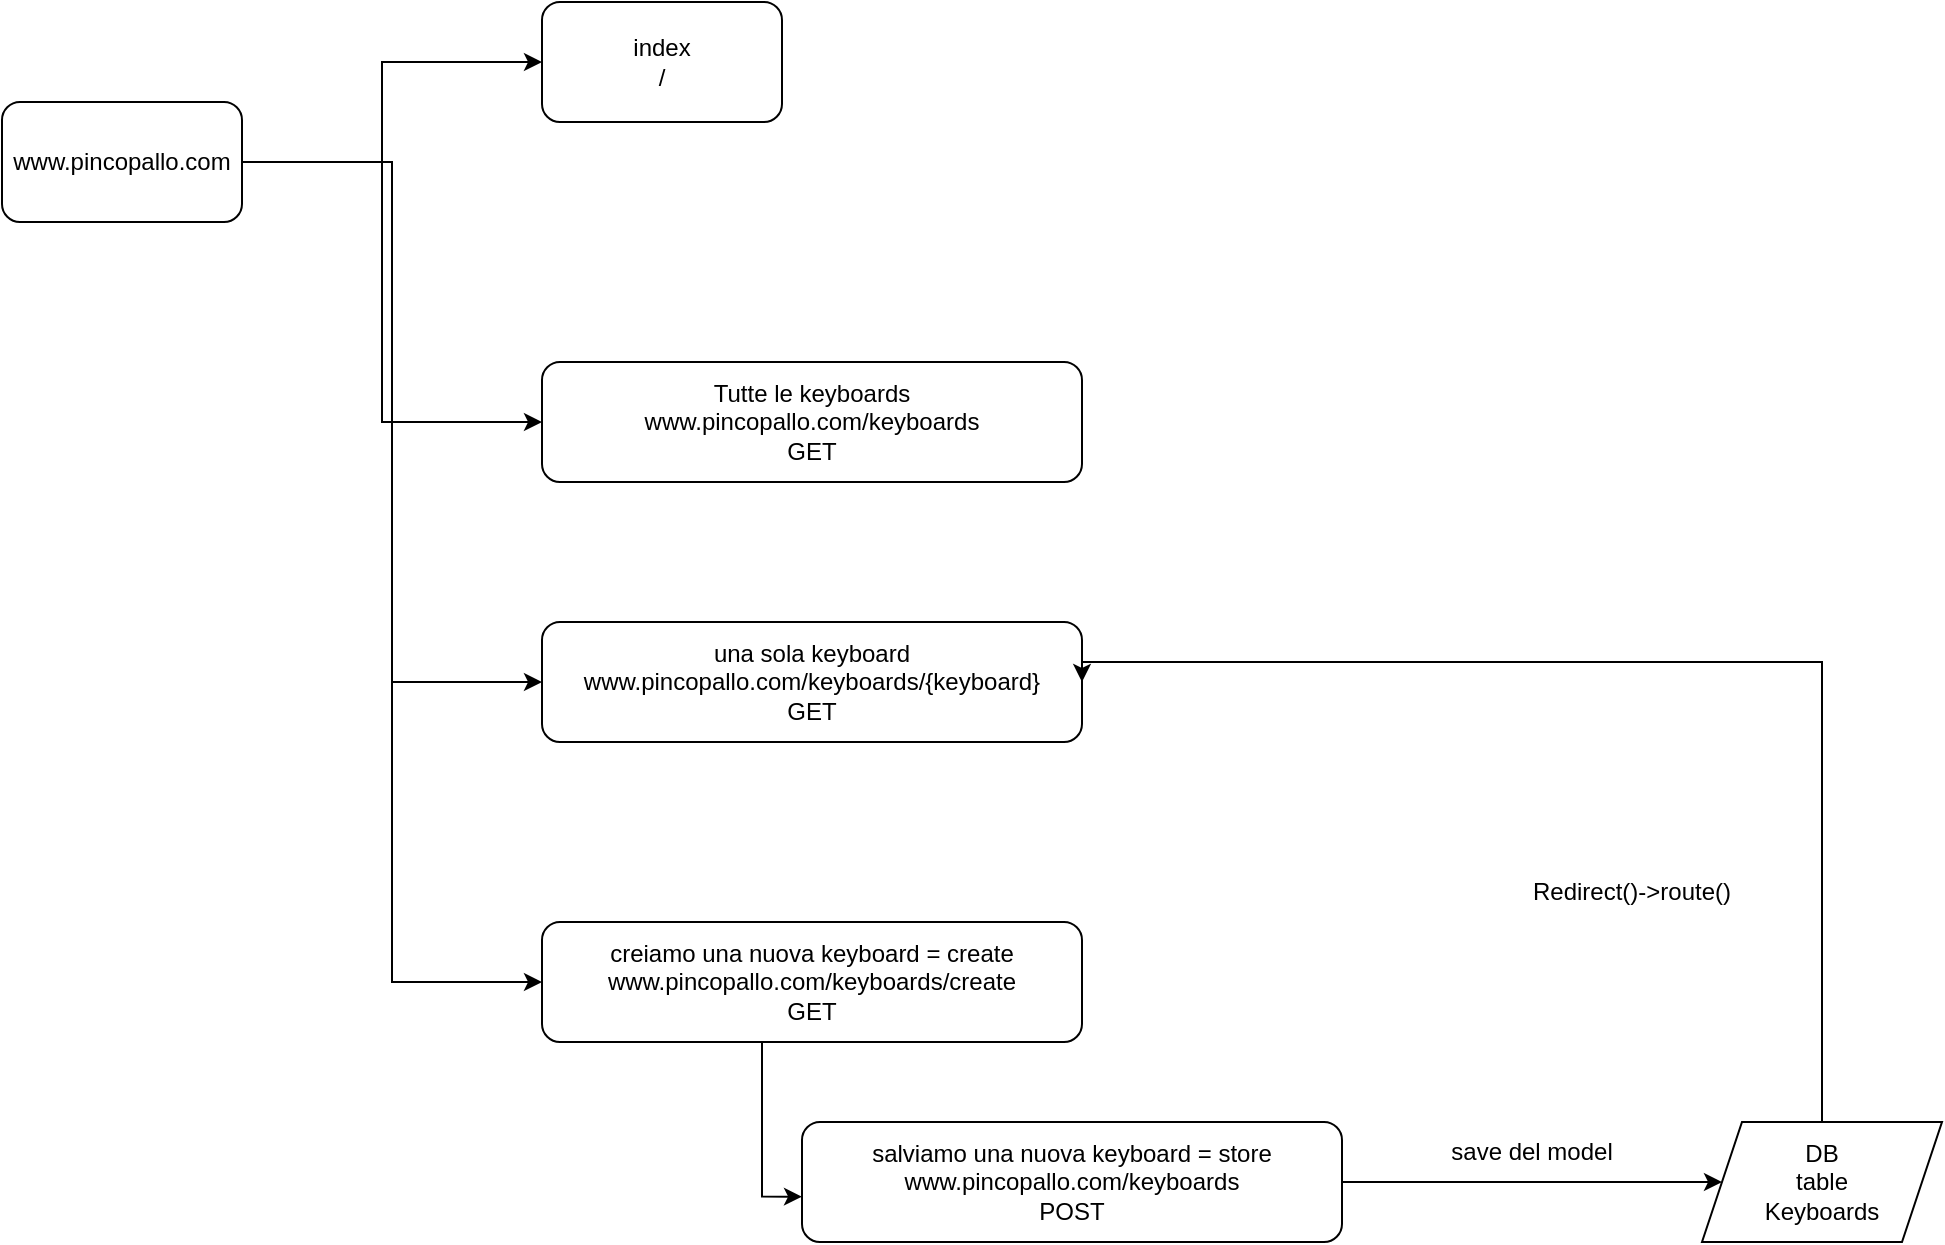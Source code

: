 <mxfile version="16.6.1" type="device"><diagram id="PUL79VGgfjD-7SS9CaBw" name="Page-1"><mxGraphModel dx="562" dy="540" grid="1" gridSize="10" guides="1" tooltips="1" connect="1" arrows="1" fold="1" page="1" pageScale="1" pageWidth="827" pageHeight="1169" math="0" shadow="0"><root><mxCell id="0"/><mxCell id="1" parent="0"/><mxCell id="OJO1cSFsmdneDit8C8Kj-4" value="" style="edgeStyle=orthogonalEdgeStyle;rounded=0;orthogonalLoop=1;jettySize=auto;html=1;" edge="1" parent="1" source="OJO1cSFsmdneDit8C8Kj-1" target="OJO1cSFsmdneDit8C8Kj-3"><mxGeometry relative="1" as="geometry"><Array as="points"><mxPoint x="240" y="260"/><mxPoint x="240" y="210"/></Array></mxGeometry></mxCell><mxCell id="OJO1cSFsmdneDit8C8Kj-7" value="" style="edgeStyle=orthogonalEdgeStyle;rounded=0;orthogonalLoop=1;jettySize=auto;html=1;" edge="1" parent="1" source="OJO1cSFsmdneDit8C8Kj-1" target="OJO1cSFsmdneDit8C8Kj-6"><mxGeometry relative="1" as="geometry"><Array as="points"><mxPoint x="240" y="260"/><mxPoint x="240" y="390"/></Array></mxGeometry></mxCell><mxCell id="OJO1cSFsmdneDit8C8Kj-9" style="edgeStyle=orthogonalEdgeStyle;rounded=0;orthogonalLoop=1;jettySize=auto;html=1;entryX=0;entryY=0.5;entryDx=0;entryDy=0;" edge="1" parent="1" source="OJO1cSFsmdneDit8C8Kj-1" target="OJO1cSFsmdneDit8C8Kj-8"><mxGeometry relative="1" as="geometry"/></mxCell><mxCell id="OJO1cSFsmdneDit8C8Kj-11" style="edgeStyle=orthogonalEdgeStyle;rounded=0;orthogonalLoop=1;jettySize=auto;html=1;entryX=0;entryY=0.5;entryDx=0;entryDy=0;" edge="1" parent="1" source="OJO1cSFsmdneDit8C8Kj-1" target="OJO1cSFsmdneDit8C8Kj-10"><mxGeometry relative="1" as="geometry"/></mxCell><mxCell id="OJO1cSFsmdneDit8C8Kj-1" value="www.pincopallo.com" style="rounded=1;whiteSpace=wrap;html=1;" vertex="1" parent="1"><mxGeometry x="50" y="230" width="120" height="60" as="geometry"/></mxCell><mxCell id="OJO1cSFsmdneDit8C8Kj-3" value="index&lt;br&gt;/" style="whiteSpace=wrap;html=1;rounded=1;" vertex="1" parent="1"><mxGeometry x="320" y="180" width="120" height="60" as="geometry"/></mxCell><mxCell id="OJO1cSFsmdneDit8C8Kj-6" value="Tutte le keyboards&lt;br&gt;www.pincopallo.com/keyboards&lt;br&gt;GET" style="whiteSpace=wrap;html=1;rounded=1;" vertex="1" parent="1"><mxGeometry x="320" y="360" width="270" height="60" as="geometry"/></mxCell><mxCell id="OJO1cSFsmdneDit8C8Kj-8" value="una sola keyboard&lt;br&gt;www.pincopallo.com/keyboards/{keyboard}&lt;br&gt;GET" style="whiteSpace=wrap;html=1;rounded=1;" vertex="1" parent="1"><mxGeometry x="320" y="490" width="270" height="60" as="geometry"/></mxCell><mxCell id="OJO1cSFsmdneDit8C8Kj-13" style="edgeStyle=orthogonalEdgeStyle;rounded=0;orthogonalLoop=1;jettySize=auto;html=1;entryX=0;entryY=0.622;entryDx=0;entryDy=0;entryPerimeter=0;" edge="1" parent="1" source="OJO1cSFsmdneDit8C8Kj-10" target="OJO1cSFsmdneDit8C8Kj-12"><mxGeometry relative="1" as="geometry"><Array as="points"><mxPoint x="430" y="777"/></Array></mxGeometry></mxCell><mxCell id="OJO1cSFsmdneDit8C8Kj-10" value="creiamo una nuova keyboard = create&lt;br&gt;www.pincopallo.com/keyboards/create&lt;br&gt;GET" style="whiteSpace=wrap;html=1;rounded=1;" vertex="1" parent="1"><mxGeometry x="320" y="640" width="270" height="60" as="geometry"/></mxCell><mxCell id="OJO1cSFsmdneDit8C8Kj-14" style="edgeStyle=orthogonalEdgeStyle;rounded=0;orthogonalLoop=1;jettySize=auto;html=1;" edge="1" parent="1" source="OJO1cSFsmdneDit8C8Kj-12"><mxGeometry relative="1" as="geometry"><mxPoint x="910" y="770" as="targetPoint"/></mxGeometry></mxCell><mxCell id="OJO1cSFsmdneDit8C8Kj-12" value="salviamo una nuova keyboard = store&lt;br&gt;www.pincopallo.com/keyboards&lt;br&gt;POST" style="whiteSpace=wrap;html=1;rounded=1;" vertex="1" parent="1"><mxGeometry x="450" y="740" width="270" height="60" as="geometry"/></mxCell><mxCell id="OJO1cSFsmdneDit8C8Kj-16" style="edgeStyle=orthogonalEdgeStyle;rounded=0;orthogonalLoop=1;jettySize=auto;html=1;entryX=1;entryY=0.5;entryDx=0;entryDy=0;" edge="1" parent="1" source="OJO1cSFsmdneDit8C8Kj-15" target="OJO1cSFsmdneDit8C8Kj-8"><mxGeometry relative="1" as="geometry"><mxPoint x="380" y="910" as="targetPoint"/><Array as="points"><mxPoint x="960" y="510"/><mxPoint x="590" y="510"/></Array></mxGeometry></mxCell><mxCell id="OJO1cSFsmdneDit8C8Kj-15" value="DB&lt;br&gt;table&lt;br&gt;Keyboards" style="shape=parallelogram;perimeter=parallelogramPerimeter;whiteSpace=wrap;html=1;fixedSize=1;" vertex="1" parent="1"><mxGeometry x="900" y="740" width="120" height="60" as="geometry"/></mxCell><mxCell id="OJO1cSFsmdneDit8C8Kj-17" value="Redirect()-&amp;gt;route()" style="text;html=1;strokeColor=none;fillColor=none;align=center;verticalAlign=middle;whiteSpace=wrap;rounded=0;" vertex="1" parent="1"><mxGeometry x="780" y="610" width="170" height="30" as="geometry"/></mxCell><mxCell id="OJO1cSFsmdneDit8C8Kj-18" value="save del model" style="text;html=1;strokeColor=none;fillColor=none;align=center;verticalAlign=middle;whiteSpace=wrap;rounded=0;" vertex="1" parent="1"><mxGeometry x="730" y="740" width="170" height="30" as="geometry"/></mxCell></root></mxGraphModel></diagram></mxfile>